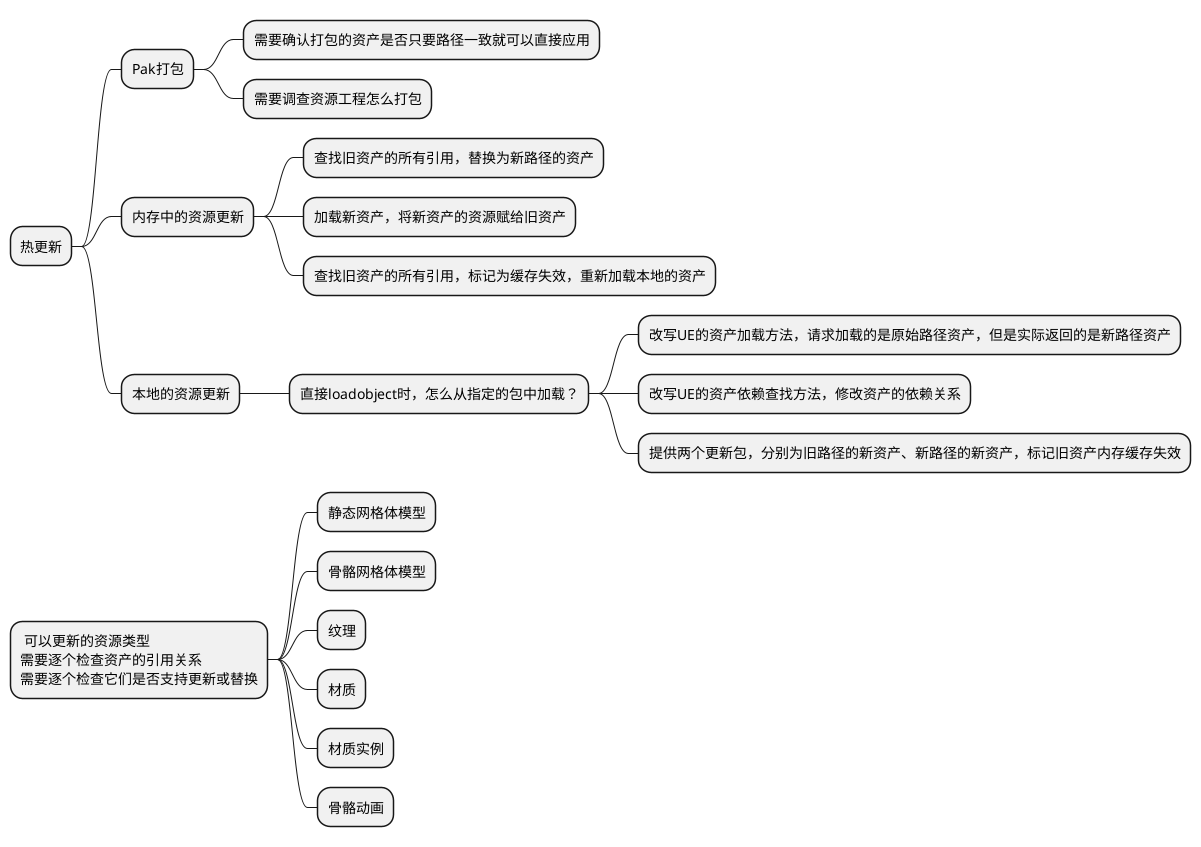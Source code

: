 @startmindmap

+ 热更新
++ Pak打包
+++ 需要确认打包的资产是否只要路径一致就可以直接应用
+++ 需要调查资源工程怎么打包

++ 内存中的资源更新
+++ 查找旧资产的所有引用，替换为新路径的资产
+++ 加载新资产，将新资产的资源赋给旧资产
+++ 查找旧资产的所有引用，标记为缓存失效，重新加载本地的资产

++ 本地的资源更新
+++ 直接loadobject时，怎么从指定的包中加载？
++++ 改写UE的资产加载方法，请求加载的是原始路径资产，但是实际返回的是新路径资产
++++ 改写UE的资产依赖查找方法，修改资产的依赖关系
++++ 提供两个更新包，分别为旧路径的新资产、新路径的新资产，标记旧资产内存缓存失效

*: 可以更新的资源类型
需要逐个检查资产的引用关系
需要逐个检查它们是否支持更新或替换;
++ 静态网格体模型
++ 骨骼网格体模型
++ 纹理
++ 材质
++ 材质实例
++ 骨骼动画

@endmindmap